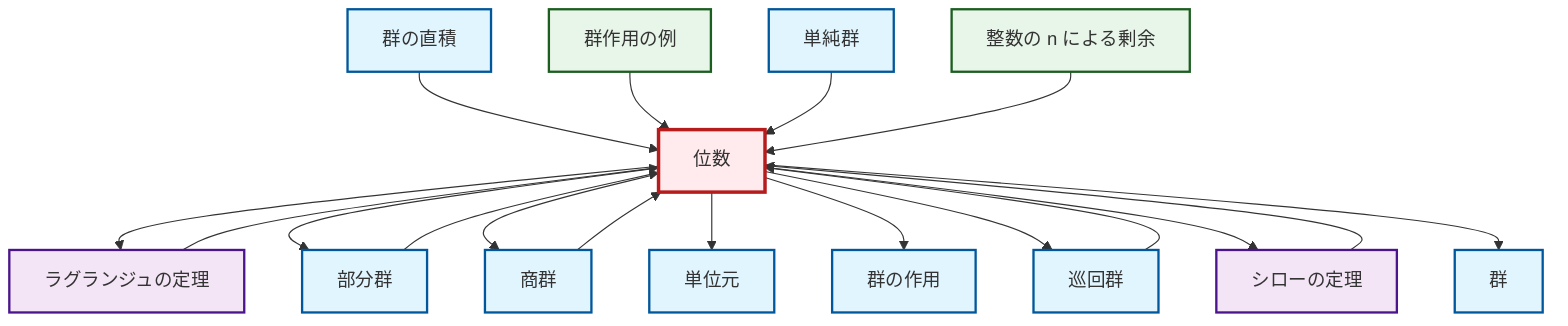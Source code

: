 graph TD
    classDef definition fill:#e1f5fe,stroke:#01579b,stroke-width:2px
    classDef theorem fill:#f3e5f5,stroke:#4a148c,stroke-width:2px
    classDef axiom fill:#fff3e0,stroke:#e65100,stroke-width:2px
    classDef example fill:#e8f5e9,stroke:#1b5e20,stroke-width:2px
    classDef current fill:#ffebee,stroke:#b71c1c,stroke-width:3px
    def-simple-group["単純群"]:::definition
    def-order["位数"]:::definition
    def-subgroup["部分群"]:::definition
    def-direct-product["群の直積"]:::definition
    ex-group-action-examples["群作用の例"]:::example
    def-group-action["群の作用"]:::definition
    def-cyclic-group["巡回群"]:::definition
    def-identity-element["単位元"]:::definition
    thm-lagrange["ラグランジュの定理"]:::theorem
    ex-quotient-integers-mod-n["整数の n による剰余"]:::example
    def-group["群"]:::definition
    def-quotient-group["商群"]:::definition
    thm-sylow["シローの定理"]:::theorem
    def-quotient-group --> def-order
    def-order --> thm-lagrange
    def-direct-product --> def-order
    def-order --> def-subgroup
    thm-sylow --> def-order
    def-cyclic-group --> def-order
    def-order --> def-quotient-group
    ex-group-action-examples --> def-order
    def-simple-group --> def-order
    def-subgroup --> def-order
    def-order --> def-identity-element
    def-order --> def-group-action
    ex-quotient-integers-mod-n --> def-order
    def-order --> def-cyclic-group
    def-order --> thm-sylow
    def-order --> def-group
    thm-lagrange --> def-order
    class def-order current